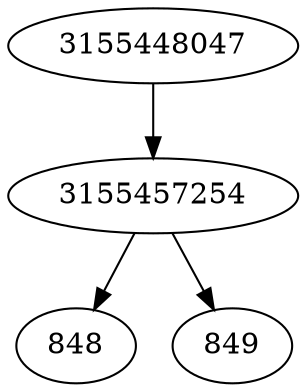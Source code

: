 strict digraph  {
848;
849;
3155457254;
3155448047;
3155457254 -> 848;
3155457254 -> 849;
3155448047 -> 3155457254;
}
